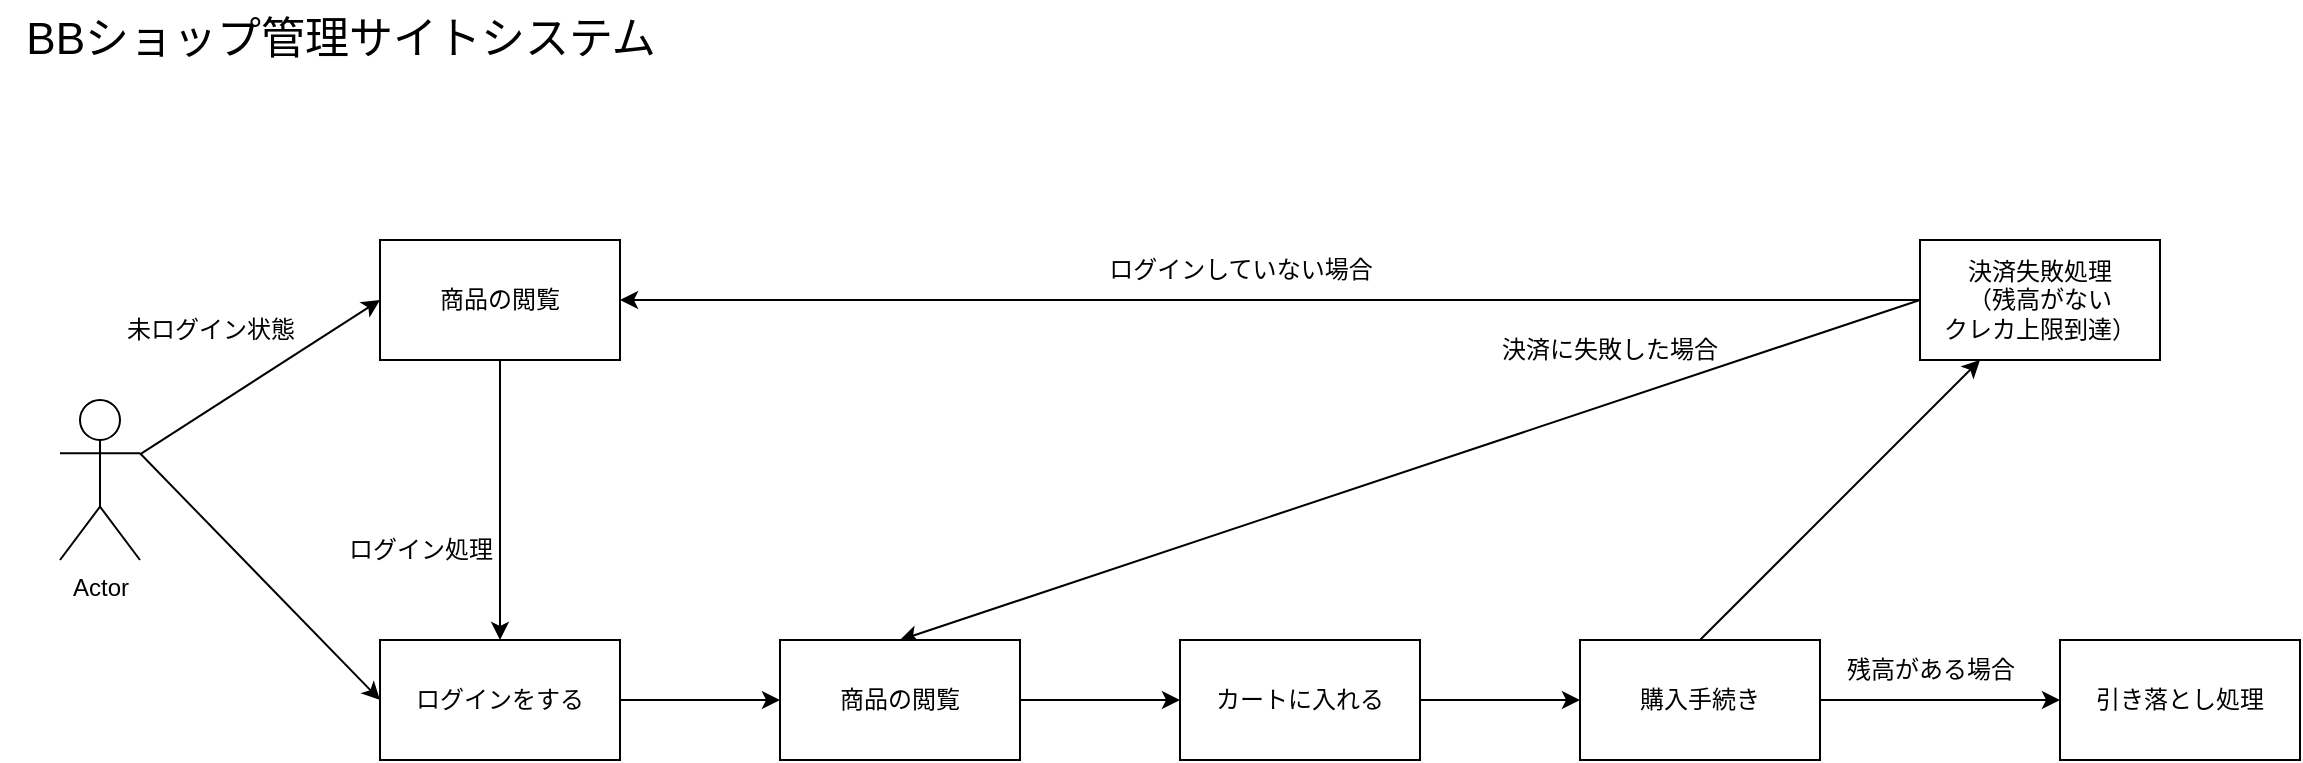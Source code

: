 <mxfile version="28.2.3">
  <diagram name="ページ1" id="4r_3FdaeHNwoi5cnvbYD">
    <mxGraphModel dx="1426" dy="777" grid="1" gridSize="10" guides="1" tooltips="1" connect="1" arrows="1" fold="1" page="1" pageScale="1" pageWidth="827" pageHeight="1169" math="0" shadow="0">
      <root>
        <mxCell id="0" />
        <mxCell id="1" parent="0" />
        <mxCell id="qv_K_vGAlu7Hvk6HKxNC-1" value="&lt;font style=&quot;font-size: 22px;&quot;&gt;BBショップ管理サイトシステム&lt;/font&gt;" style="text;html=1;align=center;verticalAlign=middle;resizable=0;points=[];autosize=1;strokeColor=none;fillColor=none;" vertex="1" parent="1">
          <mxGeometry x="10" y="40" width="340" height="40" as="geometry" />
        </mxCell>
        <mxCell id="qv_K_vGAlu7Hvk6HKxNC-2" value="Actor" style="shape=umlActor;verticalLabelPosition=bottom;verticalAlign=top;html=1;outlineConnect=0;" vertex="1" parent="1">
          <mxGeometry x="40" y="240" width="40" height="80" as="geometry" />
        </mxCell>
        <mxCell id="qv_K_vGAlu7Hvk6HKxNC-3" value="" style="endArrow=classic;html=1;rounded=0;entryX=0;entryY=0.5;entryDx=0;entryDy=0;" edge="1" parent="1" source="qv_K_vGAlu7Hvk6HKxNC-2" target="qv_K_vGAlu7Hvk6HKxNC-4">
          <mxGeometry width="50" height="50" relative="1" as="geometry">
            <mxPoint x="510" y="420" as="sourcePoint" />
            <mxPoint x="160" y="200" as="targetPoint" />
          </mxGeometry>
        </mxCell>
        <mxCell id="qv_K_vGAlu7Hvk6HKxNC-4" value="商品の閲覧" style="rounded=0;whiteSpace=wrap;html=1;" vertex="1" parent="1">
          <mxGeometry x="200" y="160" width="120" height="60" as="geometry" />
        </mxCell>
        <mxCell id="qv_K_vGAlu7Hvk6HKxNC-6" value="未ログイン状態" style="text;html=1;align=center;verticalAlign=middle;resizable=0;points=[];autosize=1;strokeColor=none;fillColor=none;" vertex="1" parent="1">
          <mxGeometry x="60" y="190" width="110" height="30" as="geometry" />
        </mxCell>
        <mxCell id="qv_K_vGAlu7Hvk6HKxNC-7" value="ログインをする" style="rounded=0;whiteSpace=wrap;html=1;" vertex="1" parent="1">
          <mxGeometry x="200" y="360" width="120" height="60" as="geometry" />
        </mxCell>
        <mxCell id="qv_K_vGAlu7Hvk6HKxNC-8" value="" style="endArrow=classic;html=1;rounded=0;entryX=0;entryY=0.5;entryDx=0;entryDy=0;exitX=1;exitY=0.333;exitDx=0;exitDy=0;exitPerimeter=0;" edge="1" parent="1" source="qv_K_vGAlu7Hvk6HKxNC-2" target="qv_K_vGAlu7Hvk6HKxNC-7">
          <mxGeometry width="50" height="50" relative="1" as="geometry">
            <mxPoint x="380" y="377" as="sourcePoint" />
            <mxPoint x="500" y="300" as="targetPoint" />
          </mxGeometry>
        </mxCell>
        <mxCell id="qv_K_vGAlu7Hvk6HKxNC-9" value="ログイン処理" style="text;html=1;align=center;verticalAlign=middle;resizable=0;points=[];autosize=1;strokeColor=none;fillColor=none;" vertex="1" parent="1">
          <mxGeometry x="170" y="300" width="100" height="30" as="geometry" />
        </mxCell>
        <mxCell id="qv_K_vGAlu7Hvk6HKxNC-10" value="" style="endArrow=classic;html=1;rounded=0;entryX=0.5;entryY=0;entryDx=0;entryDy=0;exitX=0.5;exitY=1;exitDx=0;exitDy=0;" edge="1" parent="1" source="qv_K_vGAlu7Hvk6HKxNC-4" target="qv_K_vGAlu7Hvk6HKxNC-7">
          <mxGeometry width="50" height="50" relative="1" as="geometry">
            <mxPoint x="360" y="367" as="sourcePoint" />
            <mxPoint x="480" y="290" as="targetPoint" />
          </mxGeometry>
        </mxCell>
        <mxCell id="qv_K_vGAlu7Hvk6HKxNC-12" value="購入手続き" style="rounded=0;whiteSpace=wrap;html=1;" vertex="1" parent="1">
          <mxGeometry x="800" y="360" width="120" height="60" as="geometry" />
        </mxCell>
        <mxCell id="qv_K_vGAlu7Hvk6HKxNC-16" value="決済失敗処理&lt;br&gt;（残高がない&lt;br&gt;クレカ上限到達&lt;span style=&quot;background-color: transparent; color: light-dark(rgb(0, 0, 0), rgb(255, 255, 255));&quot;&gt;）&lt;/span&gt;" style="rounded=0;whiteSpace=wrap;html=1;" vertex="1" parent="1">
          <mxGeometry x="970" y="160" width="120" height="60" as="geometry" />
        </mxCell>
        <mxCell id="qv_K_vGAlu7Hvk6HKxNC-17" value="引き落とし処理" style="rounded=0;whiteSpace=wrap;html=1;" vertex="1" parent="1">
          <mxGeometry x="1040" y="360" width="120" height="60" as="geometry" />
        </mxCell>
        <mxCell id="qv_K_vGAlu7Hvk6HKxNC-22" value="決済に失敗した場合" style="text;strokeColor=none;align=center;fillColor=none;html=1;verticalAlign=middle;whiteSpace=wrap;rounded=0;" vertex="1" parent="1">
          <mxGeometry x="760" y="200" width="110" height="30" as="geometry" />
        </mxCell>
        <mxCell id="qv_K_vGAlu7Hvk6HKxNC-23" value="残高がある場合" style="text;html=1;align=center;verticalAlign=middle;resizable=0;points=[];autosize=1;strokeColor=none;fillColor=none;" vertex="1" parent="1">
          <mxGeometry x="920" y="360" width="110" height="30" as="geometry" />
        </mxCell>
        <mxCell id="qv_K_vGAlu7Hvk6HKxNC-28" value="" style="endArrow=classic;html=1;rounded=0;entryX=1;entryY=0.5;entryDx=0;entryDy=0;exitX=0;exitY=0.5;exitDx=0;exitDy=0;" edge="1" parent="1" source="qv_K_vGAlu7Hvk6HKxNC-16" target="qv_K_vGAlu7Hvk6HKxNC-4">
          <mxGeometry width="50" height="50" relative="1" as="geometry">
            <mxPoint x="410" y="230" as="sourcePoint" />
            <mxPoint x="410" y="370" as="targetPoint" />
          </mxGeometry>
        </mxCell>
        <mxCell id="qv_K_vGAlu7Hvk6HKxNC-29" value="ログインしていない場合" style="text;html=1;align=center;verticalAlign=middle;resizable=0;points=[];autosize=1;strokeColor=none;fillColor=none;" vertex="1" parent="1">
          <mxGeometry x="550" y="160" width="160" height="30" as="geometry" />
        </mxCell>
        <mxCell id="qv_K_vGAlu7Hvk6HKxNC-30" value="" style="endArrow=classic;html=1;rounded=0;exitX=0;exitY=0.5;exitDx=0;exitDy=0;entryX=0.5;entryY=0;entryDx=0;entryDy=0;" edge="1" parent="1" source="qv_K_vGAlu7Hvk6HKxNC-16" target="qv_K_vGAlu7Hvk6HKxNC-31">
          <mxGeometry width="50" height="50" relative="1" as="geometry">
            <mxPoint x="510" y="420" as="sourcePoint" />
            <mxPoint x="560" y="370" as="targetPoint" />
          </mxGeometry>
        </mxCell>
        <mxCell id="qv_K_vGAlu7Hvk6HKxNC-31" value="商品の閲覧" style="rounded=0;whiteSpace=wrap;html=1;" vertex="1" parent="1">
          <mxGeometry x="400" y="360" width="120" height="60" as="geometry" />
        </mxCell>
        <mxCell id="qv_K_vGAlu7Hvk6HKxNC-32" value="" style="endArrow=classic;html=1;rounded=0;exitX=1;exitY=0.5;exitDx=0;exitDy=0;entryX=0;entryY=0.5;entryDx=0;entryDy=0;" edge="1" parent="1" source="qv_K_vGAlu7Hvk6HKxNC-7" target="qv_K_vGAlu7Hvk6HKxNC-31">
          <mxGeometry width="50" height="50" relative="1" as="geometry">
            <mxPoint x="620" y="510" as="sourcePoint" />
            <mxPoint x="280" y="680" as="targetPoint" />
          </mxGeometry>
        </mxCell>
        <mxCell id="qv_K_vGAlu7Hvk6HKxNC-33" value="" style="endArrow=classic;html=1;rounded=0;exitX=1;exitY=0.5;exitDx=0;exitDy=0;entryX=0;entryY=0.5;entryDx=0;entryDy=0;" edge="1" parent="1" source="qv_K_vGAlu7Hvk6HKxNC-31" target="qv_K_vGAlu7Hvk6HKxNC-36">
          <mxGeometry width="50" height="50" relative="1" as="geometry">
            <mxPoint x="310" y="500" as="sourcePoint" />
            <mxPoint x="470" y="510" as="targetPoint" />
          </mxGeometry>
        </mxCell>
        <mxCell id="qv_K_vGAlu7Hvk6HKxNC-34" value="" style="endArrow=classic;html=1;rounded=0;exitX=0.5;exitY=0;exitDx=0;exitDy=0;entryX=0.25;entryY=1;entryDx=0;entryDy=0;" edge="1" parent="1" source="qv_K_vGAlu7Hvk6HKxNC-12" target="qv_K_vGAlu7Hvk6HKxNC-16">
          <mxGeometry width="50" height="50" relative="1" as="geometry">
            <mxPoint x="350" y="560" as="sourcePoint" />
            <mxPoint x="430" y="560" as="targetPoint" />
          </mxGeometry>
        </mxCell>
        <mxCell id="qv_K_vGAlu7Hvk6HKxNC-35" value="" style="endArrow=classic;html=1;rounded=0;exitX=1;exitY=0.5;exitDx=0;exitDy=0;entryX=0;entryY=0.5;entryDx=0;entryDy=0;" edge="1" parent="1" source="qv_K_vGAlu7Hvk6HKxNC-12" target="qv_K_vGAlu7Hvk6HKxNC-17">
          <mxGeometry width="50" height="50" relative="1" as="geometry">
            <mxPoint x="490" y="550" as="sourcePoint" />
            <mxPoint x="570" y="550" as="targetPoint" />
          </mxGeometry>
        </mxCell>
        <mxCell id="qv_K_vGAlu7Hvk6HKxNC-36" value="カートに入れる" style="rounded=0;whiteSpace=wrap;html=1;" vertex="1" parent="1">
          <mxGeometry x="600" y="360" width="120" height="60" as="geometry" />
        </mxCell>
        <mxCell id="qv_K_vGAlu7Hvk6HKxNC-37" value="" style="endArrow=classic;html=1;rounded=0;exitX=1;exitY=0.5;exitDx=0;exitDy=0;entryX=0;entryY=0.5;entryDx=0;entryDy=0;" edge="1" parent="1" source="qv_K_vGAlu7Hvk6HKxNC-36" target="qv_K_vGAlu7Hvk6HKxNC-12">
          <mxGeometry width="50" height="50" relative="1" as="geometry">
            <mxPoint x="710" y="480" as="sourcePoint" />
            <mxPoint x="790" y="480" as="targetPoint" />
          </mxGeometry>
        </mxCell>
      </root>
    </mxGraphModel>
  </diagram>
</mxfile>

